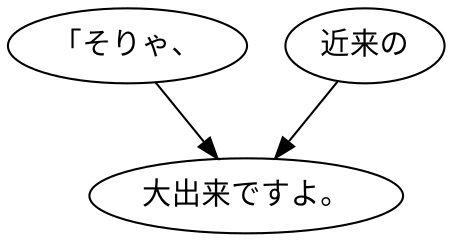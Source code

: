 digraph graph7544 {
	node0 [label="「そりゃ、"];
	node1 [label="近来の"];
	node2 [label="大出来ですよ。"];
	node0 -> node2;
	node1 -> node2;
}
